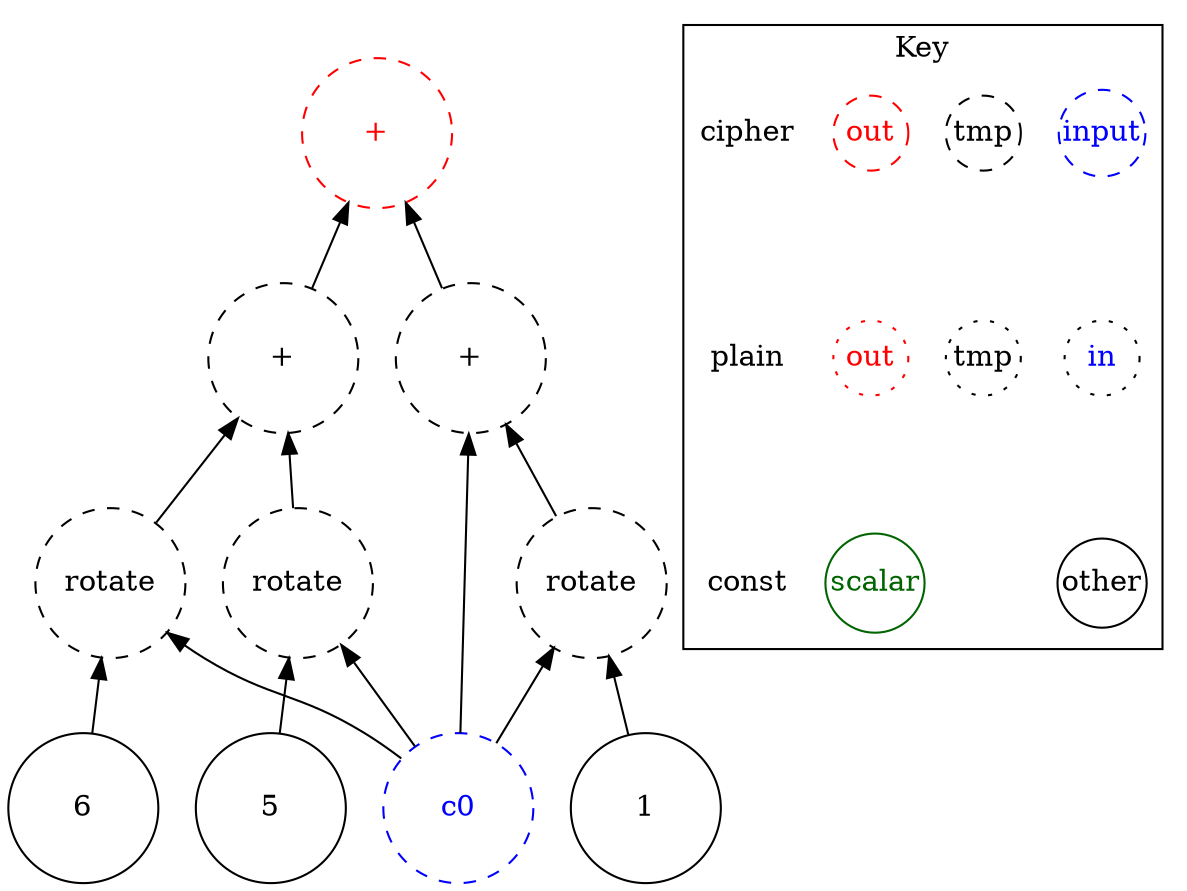 digraph "box_blur" {
node [shape=circle width=1 margin=0]
edge [dir=back]
6 [label="6" style=solid]
ciphertext0 [label="c0" style=dashed color=blue fontcolor=blue]
ciphertext3 [label="rotate" style=dashed]
ciphertext3 -> ciphertext0
ciphertext3 -> 6
5 [label="5" style=solid]
ciphertext2 [label="rotate" style=dashed]
ciphertext2 -> ciphertext0
ciphertext2 -> 5
ciphertext5 [label="+" style=dashed]
ciphertext5 -> ciphertext2
ciphertext5 -> ciphertext3
1 [label="1" style=solid]
ciphertext1 [label="rotate" style=dashed]
ciphertext1 -> ciphertext0
ciphertext1 -> 1
ciphertext4 [label="+" style=dashed]
ciphertext4 -> ciphertext1
ciphertext4 -> ciphertext0
ciphertext6 [label="+" style=dashed color=red fontcolor=red]
ciphertext6 -> ciphertext4
ciphertext6 -> ciphertext5
subgraph cluster_key {
    graph[label="Key"]
    node [width=0.5]
    edge [dir=forward style=invis]
    in_cipher [label=input color=blue fontcolor=blue style=dashed]
    tmp_cipher [label=tmp color=black fontcolor=black style=dashed]
    out_cipher [label=out color=red fontcolor=red style=dashed]
    cipher [shape=plain]

    in_plain [label=in icolor=blue fontcolor=blue style=dotted]
    tmp_plain [label=tmp color=black fontcolor=black style=dotted]
    out_plain [label=out color=red fontcolor=red style=dotted]
    plain [shape=plain]
    
    other [color=black fontcolor=black style=solid]
    scalar [color=darkgreen fontcolor=darkgreen style=solid]
    const[shape=plain]
    
    cipher -> plain
    plain -> const
    out_cipher -> out_plain
    in_cipher -> in_plain
    tmp_cipher -> tmp_plain
    in_plain -> other
    out_plain -> scalar
}
}
